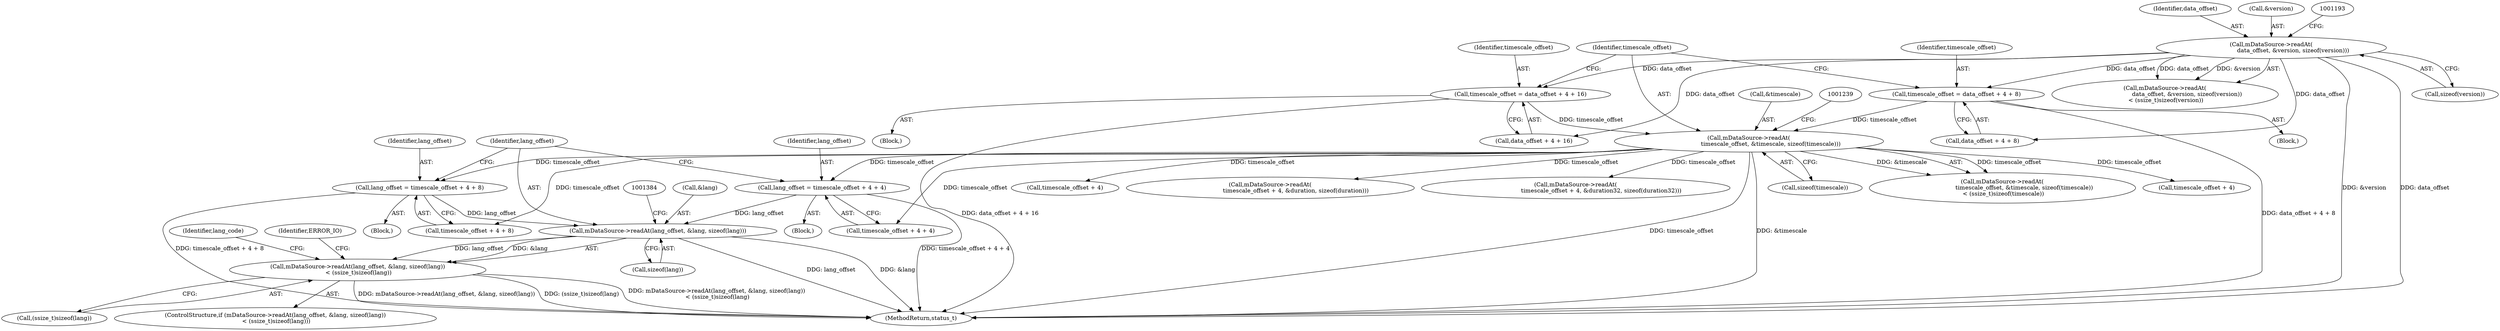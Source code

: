 digraph "0_Android_f81038006b4c59a5a148dcad887371206033c28f_2@API" {
"1001376" [label="(Call,mDataSource->readAt(lang_offset, &lang, sizeof(lang))\n < (ssize_t)sizeof(lang))"];
"1001377" [label="(Call,mDataSource->readAt(lang_offset, &lang, sizeof(lang)))"];
"1001351" [label="(Call,lang_offset = timescale_offset + 4 + 8)"];
"1001232" [label="(Call,mDataSource->readAt(\n                        timescale_offset, &timescale, sizeof(timescale)))"];
"1001205" [label="(Call,timescale_offset = data_offset + 4 + 16)"];
"1001186" [label="(Call,mDataSource->readAt(\n                        data_offset, &version, sizeof(version)))"];
"1001218" [label="(Call,timescale_offset = data_offset + 4 + 8)"];
"1001364" [label="(Call,lang_offset = timescale_offset + 4 + 4)"];
"1001234" [label="(Call,&timescale)"];
"1001393" [label="(Identifier,lang_code)"];
"1001236" [label="(Call,sizeof(timescale))"];
"1001383" [label="(Call,(ssize_t)sizeof(lang))"];
"1001378" [label="(Identifier,lang_offset)"];
"1001187" [label="(Identifier,data_offset)"];
"1003289" [label="(MethodReturn,status_t)"];
"1001231" [label="(Call,mDataSource->readAt(\n                        timescale_offset, &timescale, sizeof(timescale))\n < (ssize_t)sizeof(timescale))"];
"1001205" [label="(Call,timescale_offset = data_offset + 4 + 16)"];
"1001381" [label="(Call,sizeof(lang))"];
"1001363" [label="(Block,)"];
"1001350" [label="(Block,)"];
"1001188" [label="(Call,&version)"];
"1001376" [label="(Call,mDataSource->readAt(lang_offset, &lang, sizeof(lang))\n < (ssize_t)sizeof(lang))"];
"1001186" [label="(Call,mDataSource->readAt(\n                        data_offset, &version, sizeof(version)))"];
"1001232" [label="(Call,mDataSource->readAt(\n                        timescale_offset, &timescale, sizeof(timescale)))"];
"1001207" [label="(Call,data_offset + 4 + 16)"];
"1001206" [label="(Identifier,timescale_offset)"];
"1001364" [label="(Call,lang_offset = timescale_offset + 4 + 4)"];
"1001271" [label="(Call,timescale_offset + 4)"];
"1001233" [label="(Identifier,timescale_offset)"];
"1001352" [label="(Identifier,lang_offset)"];
"1001353" [label="(Call,timescale_offset + 4 + 8)"];
"1001217" [label="(Block,)"];
"1001204" [label="(Block,)"];
"1001375" [label="(ControlStructure,if (mDataSource->readAt(lang_offset, &lang, sizeof(lang))\n < (ssize_t)sizeof(lang)))"];
"1001220" [label="(Call,data_offset + 4 + 8)"];
"1001366" [label="(Call,timescale_offset + 4 + 4)"];
"1001377" [label="(Call,mDataSource->readAt(lang_offset, &lang, sizeof(lang)))"];
"1001301" [label="(Call,timescale_offset + 4)"];
"1001190" [label="(Call,sizeof(version))"];
"1001365" [label="(Identifier,lang_offset)"];
"1001219" [label="(Identifier,timescale_offset)"];
"1001389" [label="(Identifier,ERROR_IO)"];
"1001185" [label="(Call,mDataSource->readAt(\n                        data_offset, &version, sizeof(version))\n < (ssize_t)sizeof(version))"];
"1001351" [label="(Call,lang_offset = timescale_offset + 4 + 8)"];
"1001218" [label="(Call,timescale_offset = data_offset + 4 + 8)"];
"1001270" [label="(Call,mDataSource->readAt(\n                            timescale_offset + 4, &duration, sizeof(duration)))"];
"1001379" [label="(Call,&lang)"];
"1001300" [label="(Call,mDataSource->readAt(\n                            timescale_offset + 4, &duration32, sizeof(duration32)))"];
"1001376" -> "1001375"  [label="AST: "];
"1001376" -> "1001383"  [label="CFG: "];
"1001377" -> "1001376"  [label="AST: "];
"1001383" -> "1001376"  [label="AST: "];
"1001389" -> "1001376"  [label="CFG: "];
"1001393" -> "1001376"  [label="CFG: "];
"1001376" -> "1003289"  [label="DDG: mDataSource->readAt(lang_offset, &lang, sizeof(lang))"];
"1001376" -> "1003289"  [label="DDG: (ssize_t)sizeof(lang)"];
"1001376" -> "1003289"  [label="DDG: mDataSource->readAt(lang_offset, &lang, sizeof(lang))\n < (ssize_t)sizeof(lang)"];
"1001377" -> "1001376"  [label="DDG: lang_offset"];
"1001377" -> "1001376"  [label="DDG: &lang"];
"1001377" -> "1001381"  [label="CFG: "];
"1001378" -> "1001377"  [label="AST: "];
"1001379" -> "1001377"  [label="AST: "];
"1001381" -> "1001377"  [label="AST: "];
"1001384" -> "1001377"  [label="CFG: "];
"1001377" -> "1003289"  [label="DDG: lang_offset"];
"1001377" -> "1003289"  [label="DDG: &lang"];
"1001351" -> "1001377"  [label="DDG: lang_offset"];
"1001364" -> "1001377"  [label="DDG: lang_offset"];
"1001351" -> "1001350"  [label="AST: "];
"1001351" -> "1001353"  [label="CFG: "];
"1001352" -> "1001351"  [label="AST: "];
"1001353" -> "1001351"  [label="AST: "];
"1001378" -> "1001351"  [label="CFG: "];
"1001351" -> "1003289"  [label="DDG: timescale_offset + 4 + 8"];
"1001232" -> "1001351"  [label="DDG: timescale_offset"];
"1001232" -> "1001231"  [label="AST: "];
"1001232" -> "1001236"  [label="CFG: "];
"1001233" -> "1001232"  [label="AST: "];
"1001234" -> "1001232"  [label="AST: "];
"1001236" -> "1001232"  [label="AST: "];
"1001239" -> "1001232"  [label="CFG: "];
"1001232" -> "1003289"  [label="DDG: timescale_offset"];
"1001232" -> "1003289"  [label="DDG: &timescale"];
"1001232" -> "1001231"  [label="DDG: timescale_offset"];
"1001232" -> "1001231"  [label="DDG: &timescale"];
"1001205" -> "1001232"  [label="DDG: timescale_offset"];
"1001218" -> "1001232"  [label="DDG: timescale_offset"];
"1001232" -> "1001270"  [label="DDG: timescale_offset"];
"1001232" -> "1001271"  [label="DDG: timescale_offset"];
"1001232" -> "1001300"  [label="DDG: timescale_offset"];
"1001232" -> "1001301"  [label="DDG: timescale_offset"];
"1001232" -> "1001353"  [label="DDG: timescale_offset"];
"1001232" -> "1001364"  [label="DDG: timescale_offset"];
"1001232" -> "1001366"  [label="DDG: timescale_offset"];
"1001205" -> "1001204"  [label="AST: "];
"1001205" -> "1001207"  [label="CFG: "];
"1001206" -> "1001205"  [label="AST: "];
"1001207" -> "1001205"  [label="AST: "];
"1001233" -> "1001205"  [label="CFG: "];
"1001205" -> "1003289"  [label="DDG: data_offset + 4 + 16"];
"1001186" -> "1001205"  [label="DDG: data_offset"];
"1001186" -> "1001185"  [label="AST: "];
"1001186" -> "1001190"  [label="CFG: "];
"1001187" -> "1001186"  [label="AST: "];
"1001188" -> "1001186"  [label="AST: "];
"1001190" -> "1001186"  [label="AST: "];
"1001193" -> "1001186"  [label="CFG: "];
"1001186" -> "1003289"  [label="DDG: &version"];
"1001186" -> "1003289"  [label="DDG: data_offset"];
"1001186" -> "1001185"  [label="DDG: data_offset"];
"1001186" -> "1001185"  [label="DDG: &version"];
"1001186" -> "1001207"  [label="DDG: data_offset"];
"1001186" -> "1001218"  [label="DDG: data_offset"];
"1001186" -> "1001220"  [label="DDG: data_offset"];
"1001218" -> "1001217"  [label="AST: "];
"1001218" -> "1001220"  [label="CFG: "];
"1001219" -> "1001218"  [label="AST: "];
"1001220" -> "1001218"  [label="AST: "];
"1001233" -> "1001218"  [label="CFG: "];
"1001218" -> "1003289"  [label="DDG: data_offset + 4 + 8"];
"1001364" -> "1001363"  [label="AST: "];
"1001364" -> "1001366"  [label="CFG: "];
"1001365" -> "1001364"  [label="AST: "];
"1001366" -> "1001364"  [label="AST: "];
"1001378" -> "1001364"  [label="CFG: "];
"1001364" -> "1003289"  [label="DDG: timescale_offset + 4 + 4"];
}
